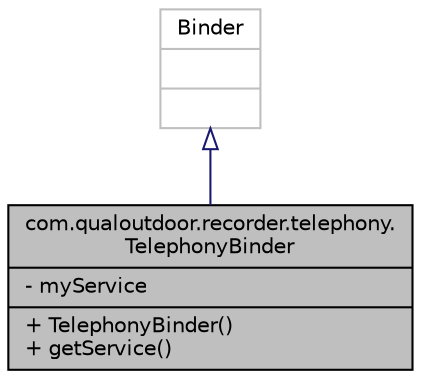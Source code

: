 digraph "com.qualoutdoor.recorder.telephony.TelephonyBinder"
{
  edge [fontname="Helvetica",fontsize="10",labelfontname="Helvetica",labelfontsize="10"];
  node [fontname="Helvetica",fontsize="10",shape=record];
  Node1 [label="{com.qualoutdoor.recorder.telephony.\lTelephonyBinder\n|- myService\l|+ TelephonyBinder()\l+ getService()\l}",height=0.2,width=0.4,color="black", fillcolor="grey75", style="filled" fontcolor="black"];
  Node2 -> Node1 [dir="back",color="midnightblue",fontsize="10",style="solid",arrowtail="onormal",fontname="Helvetica"];
  Node2 [label="{Binder\n||}",height=0.2,width=0.4,color="grey75", fillcolor="white", style="filled"];
}
